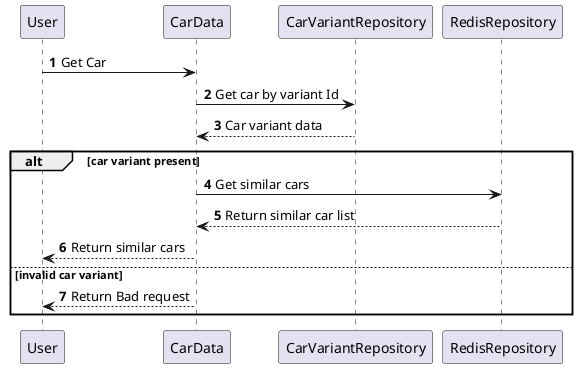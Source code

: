 @startuml
'https://plantuml.com/sequence-diagram

autonumber

User -> CarData: Get Car
CarData -> CarVariantRepository: Get car by variant Id
CarVariantRepository --> CarData: Car variant data
alt car variant present
CarData -> RedisRepository: Get similar cars
RedisRepository --> CarData: Return similar car list
CarData --> User: Return similar cars
else invalid car variant
CarData --> User: Return Bad request
end

@enduml
